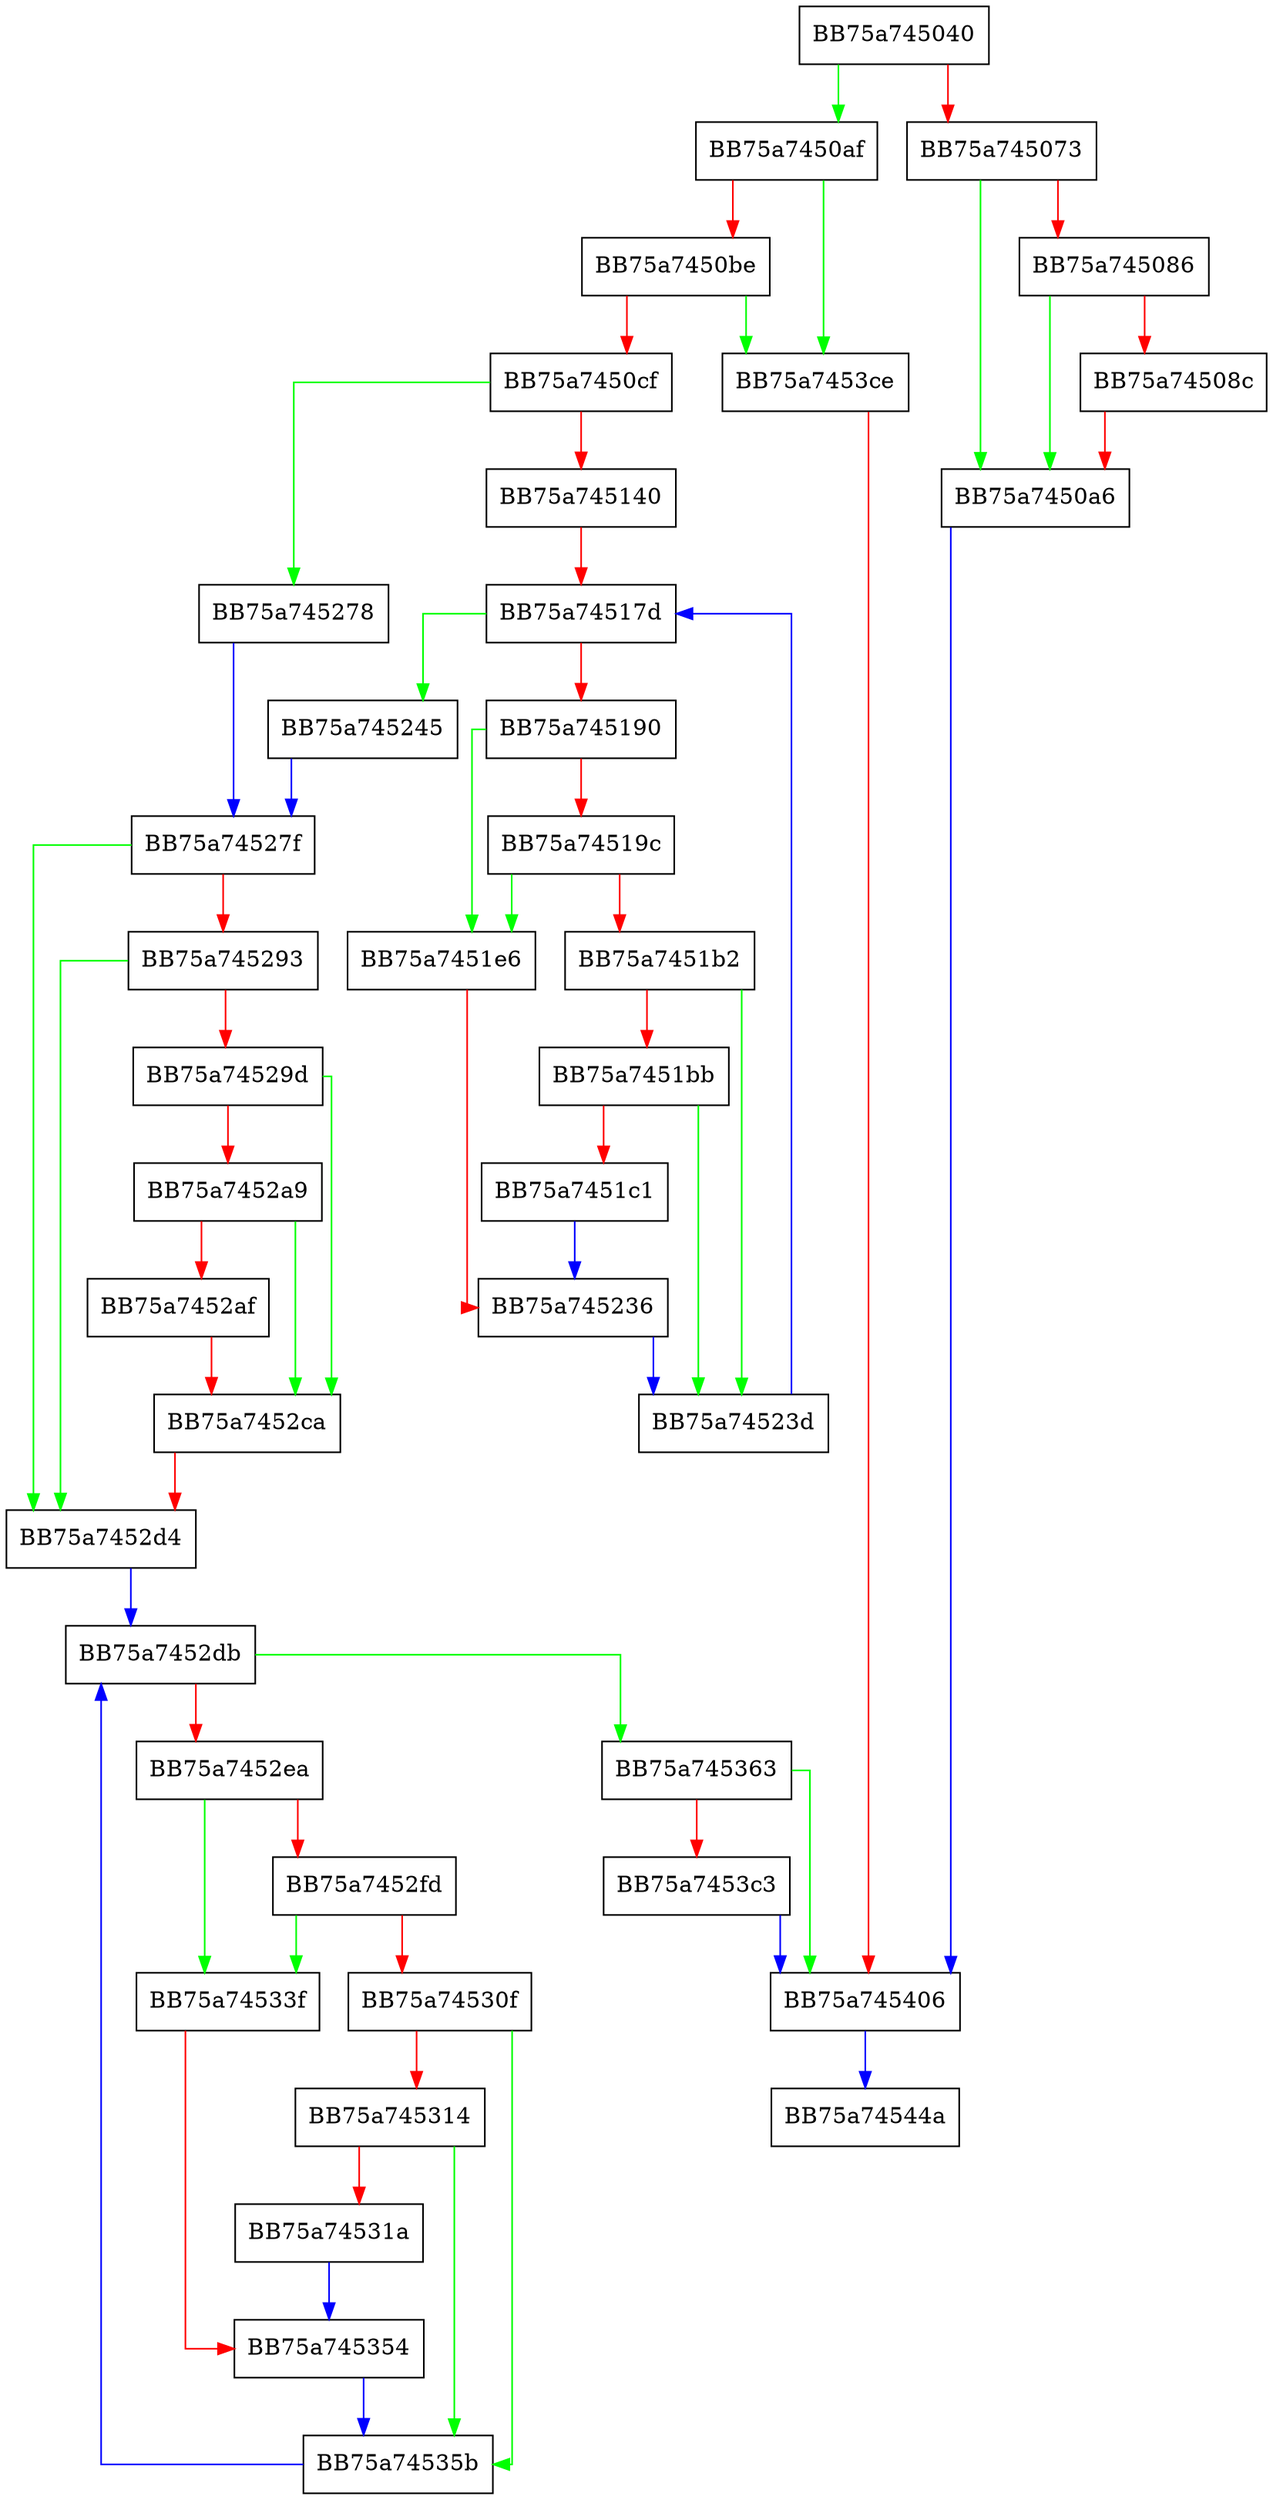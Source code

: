 digraph CreateActions {
  node [shape="box"];
  graph [splines=ortho];
  BB75a745040 -> BB75a7450af [color="green"];
  BB75a745040 -> BB75a745073 [color="red"];
  BB75a745073 -> BB75a7450a6 [color="green"];
  BB75a745073 -> BB75a745086 [color="red"];
  BB75a745086 -> BB75a7450a6 [color="green"];
  BB75a745086 -> BB75a74508c [color="red"];
  BB75a74508c -> BB75a7450a6 [color="red"];
  BB75a7450a6 -> BB75a745406 [color="blue"];
  BB75a7450af -> BB75a7453ce [color="green"];
  BB75a7450af -> BB75a7450be [color="red"];
  BB75a7450be -> BB75a7453ce [color="green"];
  BB75a7450be -> BB75a7450cf [color="red"];
  BB75a7450cf -> BB75a745278 [color="green"];
  BB75a7450cf -> BB75a745140 [color="red"];
  BB75a745140 -> BB75a74517d [color="red"];
  BB75a74517d -> BB75a745245 [color="green"];
  BB75a74517d -> BB75a745190 [color="red"];
  BB75a745190 -> BB75a7451e6 [color="green"];
  BB75a745190 -> BB75a74519c [color="red"];
  BB75a74519c -> BB75a7451e6 [color="green"];
  BB75a74519c -> BB75a7451b2 [color="red"];
  BB75a7451b2 -> BB75a74523d [color="green"];
  BB75a7451b2 -> BB75a7451bb [color="red"];
  BB75a7451bb -> BB75a74523d [color="green"];
  BB75a7451bb -> BB75a7451c1 [color="red"];
  BB75a7451c1 -> BB75a745236 [color="blue"];
  BB75a7451e6 -> BB75a745236 [color="red"];
  BB75a745236 -> BB75a74523d [color="blue"];
  BB75a74523d -> BB75a74517d [color="blue"];
  BB75a745245 -> BB75a74527f [color="blue"];
  BB75a745278 -> BB75a74527f [color="blue"];
  BB75a74527f -> BB75a7452d4 [color="green"];
  BB75a74527f -> BB75a745293 [color="red"];
  BB75a745293 -> BB75a7452d4 [color="green"];
  BB75a745293 -> BB75a74529d [color="red"];
  BB75a74529d -> BB75a7452ca [color="green"];
  BB75a74529d -> BB75a7452a9 [color="red"];
  BB75a7452a9 -> BB75a7452ca [color="green"];
  BB75a7452a9 -> BB75a7452af [color="red"];
  BB75a7452af -> BB75a7452ca [color="red"];
  BB75a7452ca -> BB75a7452d4 [color="red"];
  BB75a7452d4 -> BB75a7452db [color="blue"];
  BB75a7452db -> BB75a745363 [color="green"];
  BB75a7452db -> BB75a7452ea [color="red"];
  BB75a7452ea -> BB75a74533f [color="green"];
  BB75a7452ea -> BB75a7452fd [color="red"];
  BB75a7452fd -> BB75a74533f [color="green"];
  BB75a7452fd -> BB75a74530f [color="red"];
  BB75a74530f -> BB75a74535b [color="green"];
  BB75a74530f -> BB75a745314 [color="red"];
  BB75a745314 -> BB75a74535b [color="green"];
  BB75a745314 -> BB75a74531a [color="red"];
  BB75a74531a -> BB75a745354 [color="blue"];
  BB75a74533f -> BB75a745354 [color="red"];
  BB75a745354 -> BB75a74535b [color="blue"];
  BB75a74535b -> BB75a7452db [color="blue"];
  BB75a745363 -> BB75a745406 [color="green"];
  BB75a745363 -> BB75a7453c3 [color="red"];
  BB75a7453c3 -> BB75a745406 [color="blue"];
  BB75a7453ce -> BB75a745406 [color="red"];
  BB75a745406 -> BB75a74544a [color="blue"];
}